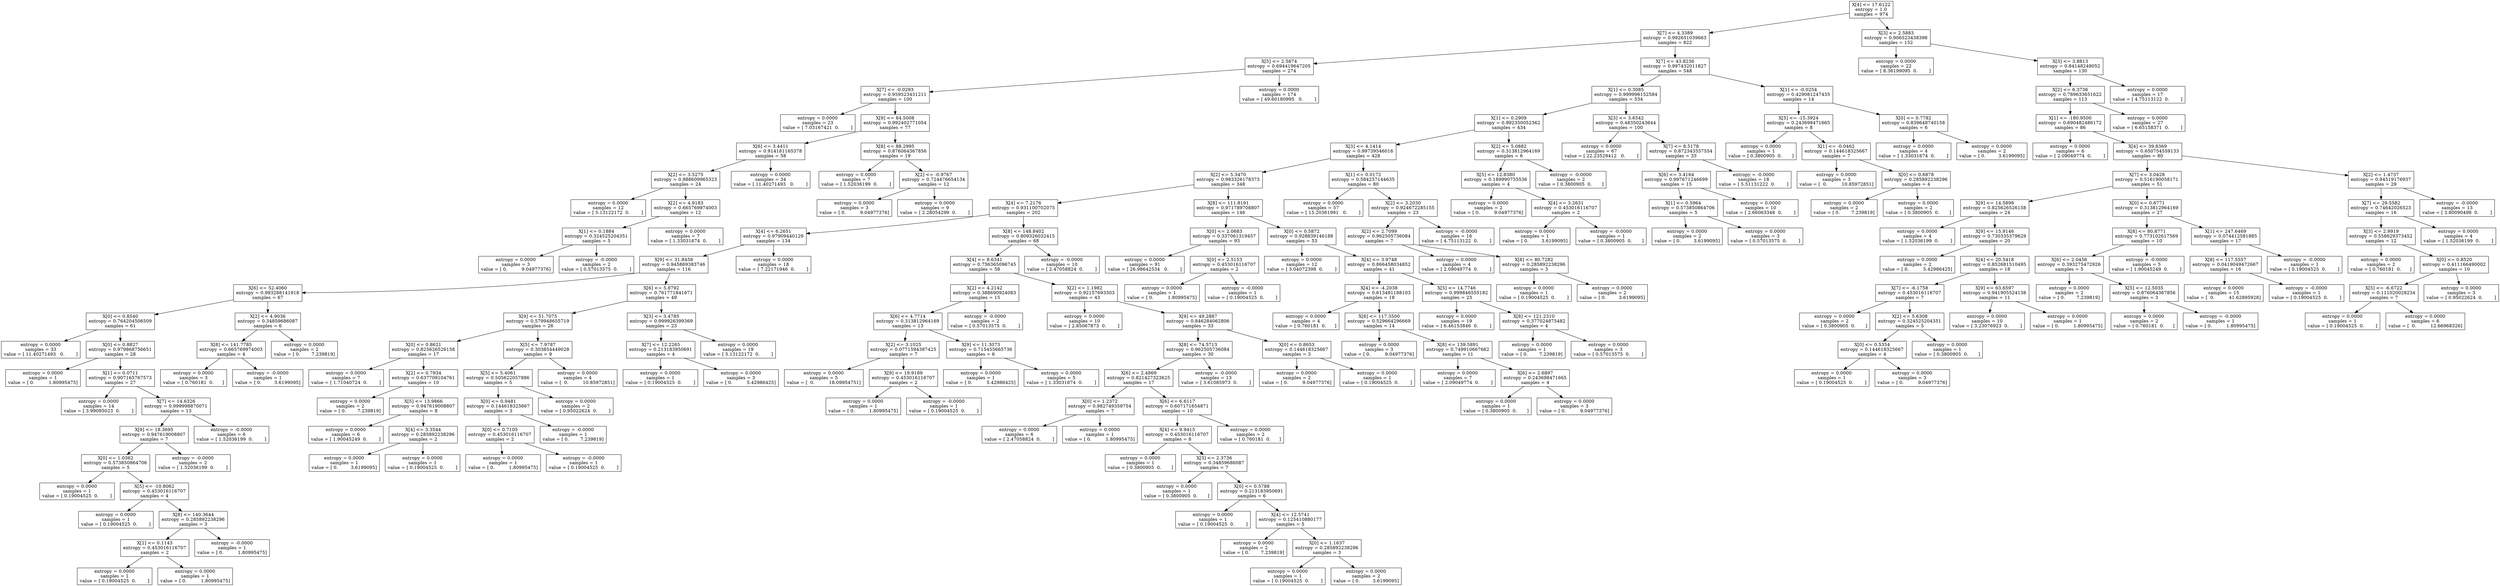 digraph Tree {
0 [label="X[4] <= 17.6122\nentropy = 1.0\nsamples = 974", shape="box"] ;
1 [label="X[7] <= 4.3389\nentropy = 0.992651039663\nsamples = 822", shape="box"] ;
0 -> 1 ;
2 [label="X[5] <= 2.5874\nentropy = 0.694419647205\nsamples = 274", shape="box"] ;
1 -> 2 ;
3 [label="X[7] <= -0.0293\nentropy = 0.959523431211\nsamples = 100", shape="box"] ;
2 -> 3 ;
4 [label="entropy = 0.0000\nsamples = 23\nvalue = [ 7.03167421  0.        ]", shape="box"] ;
3 -> 4 ;
5 [label="X[9] <= 84.5008\nentropy = 0.992402771054\nsamples = 77", shape="box"] ;
3 -> 5 ;
6 [label="X[6] <= 3.4411\nentropy = 0.914181165378\nsamples = 58", shape="box"] ;
5 -> 6 ;
7 [label="X[2] <= 3.5275\nentropy = 0.988609965323\nsamples = 24", shape="box"] ;
6 -> 7 ;
8 [label="entropy = 0.0000\nsamples = 12\nvalue = [ 5.13122172  0.        ]", shape="box"] ;
7 -> 8 ;
9 [label="X[2] <= 4.9183\nentropy = 0.665769974003\nsamples = 12", shape="box"] ;
7 -> 9 ;
10 [label="X[1] <= 0.1884\nentropy = 0.324525204351\nsamples = 5", shape="box"] ;
9 -> 10 ;
11 [label="entropy = 0.0000\nsamples = 3\nvalue = [ 0.          9.04977376]", shape="box"] ;
10 -> 11 ;
12 [label="entropy = -0.0000\nsamples = 2\nvalue = [ 0.57013575  0.        ]", shape="box"] ;
10 -> 12 ;
13 [label="entropy = 0.0000\nsamples = 7\nvalue = [ 1.33031674  0.        ]", shape="box"] ;
9 -> 13 ;
14 [label="entropy = 0.0000\nsamples = 34\nvalue = [ 11.40271493   0.        ]", shape="box"] ;
6 -> 14 ;
15 [label="X[8] <= 88.2995\nentropy = 0.876064367856\nsamples = 19", shape="box"] ;
5 -> 15 ;
16 [label="entropy = 0.0000\nsamples = 7\nvalue = [ 1.52036199  0.        ]", shape="box"] ;
15 -> 16 ;
17 [label="X[2] <= -0.9767\nentropy = 0.724476654134\nsamples = 12", shape="box"] ;
15 -> 17 ;
18 [label="entropy = 0.0000\nsamples = 3\nvalue = [ 0.          9.04977376]", shape="box"] ;
17 -> 18 ;
19 [label="entropy = 0.0000\nsamples = 9\nvalue = [ 2.28054299  0.        ]", shape="box"] ;
17 -> 19 ;
20 [label="entropy = 0.0000\nsamples = 174\nvalue = [ 49.60180995   0.        ]", shape="box"] ;
2 -> 20 ;
21 [label="X[7] <= 43.8236\nentropy = 0.997432011827\nsamples = 548", shape="box"] ;
1 -> 21 ;
22 [label="X[1] <= 0.3085\nentropy = 0.999996152584\nsamples = 534", shape="box"] ;
21 -> 22 ;
23 [label="X[1] <= 0.2909\nentropy = 0.992350052362\nsamples = 434", shape="box"] ;
22 -> 23 ;
24 [label="X[3] <= 4.1414\nentropy = 0.99739546016\nsamples = 428", shape="box"] ;
23 -> 24 ;
25 [label="X[2] <= 5.3470\nentropy = 0.983326178373\nsamples = 348", shape="box"] ;
24 -> 25 ;
26 [label="X[4] <= 7.2176\nentropy = 0.931100702075\nsamples = 202", shape="box"] ;
25 -> 26 ;
27 [label="X[4] <= 6.2651\nentropy = 0.97909440129\nsamples = 134", shape="box"] ;
26 -> 27 ;
28 [label="X[9] <= 31.8458\nentropy = 0.945869383746\nsamples = 116", shape="box"] ;
27 -> 28 ;
29 [label="X[6] <= 52.4060\nentropy = 0.993288141918\nsamples = 67", shape="box"] ;
28 -> 29 ;
30 [label="X[0] <= 0.8540\nentropy = 0.764204506509\nsamples = 61", shape="box"] ;
29 -> 30 ;
31 [label="entropy = 0.0000\nsamples = 33\nvalue = [ 11.40271493   0.        ]", shape="box"] ;
30 -> 31 ;
32 [label="X[0] <= 0.8827\nentropy = 0.979868756651\nsamples = 28", shape="box"] ;
30 -> 32 ;
33 [label="entropy = 0.0000\nsamples = 1\nvalue = [ 0.          1.80995475]", shape="box"] ;
32 -> 33 ;
34 [label="X[1] <= 0.0711\nentropy = 0.907165767573\nsamples = 27", shape="box"] ;
32 -> 34 ;
35 [label="entropy = 0.0000\nsamples = 14\nvalue = [ 3.99095023  0.        ]", shape="box"] ;
34 -> 35 ;
36 [label="X[7] <= 14.6326\nentropy = 0.999998870071\nsamples = 13", shape="box"] ;
34 -> 36 ;
37 [label="X[9] <= 18.3695\nentropy = 0.947619008807\nsamples = 7", shape="box"] ;
36 -> 37 ;
38 [label="X[0] <= 1.0362\nentropy = 0.573850864706\nsamples = 5", shape="box"] ;
37 -> 38 ;
39 [label="entropy = 0.0000\nsamples = 1\nvalue = [ 0.19004525  0.        ]", shape="box"] ;
38 -> 39 ;
40 [label="X[5] <= -10.8062\nentropy = 0.453016116707\nsamples = 4", shape="box"] ;
38 -> 40 ;
41 [label="entropy = 0.0000\nsamples = 1\nvalue = [ 0.19004525  0.        ]", shape="box"] ;
40 -> 41 ;
42 [label="X[8] <= 140.3644\nentropy = 0.285892238296\nsamples = 3", shape="box"] ;
40 -> 42 ;
43 [label="X[1] <= 0.1143\nentropy = 0.453016116707\nsamples = 2", shape="box"] ;
42 -> 43 ;
44 [label="entropy = 0.0000\nsamples = 1\nvalue = [ 0.19004525  0.        ]", shape="box"] ;
43 -> 44 ;
45 [label="entropy = 0.0000\nsamples = 1\nvalue = [ 0.          1.80995475]", shape="box"] ;
43 -> 45 ;
46 [label="entropy = -0.0000\nsamples = 1\nvalue = [ 0.          1.80995475]", shape="box"] ;
42 -> 46 ;
47 [label="entropy = -0.0000\nsamples = 2\nvalue = [ 1.52036199  0.        ]", shape="box"] ;
37 -> 47 ;
48 [label="entropy = -0.0000\nsamples = 6\nvalue = [ 1.52036199  0.        ]", shape="box"] ;
36 -> 48 ;
49 [label="X[2] <= 4.9036\nentropy = 0.34859686087\nsamples = 6", shape="box"] ;
29 -> 49 ;
50 [label="X[8] <= 141.7785\nentropy = 0.665769974003\nsamples = 4", shape="box"] ;
49 -> 50 ;
51 [label="entropy = 0.0000\nsamples = 3\nvalue = [ 0.760181  0.      ]", shape="box"] ;
50 -> 51 ;
52 [label="entropy = -0.0000\nsamples = 1\nvalue = [ 0.         3.6199095]", shape="box"] ;
50 -> 52 ;
53 [label="entropy = 0.0000\nsamples = 2\nvalue = [ 0.        7.239819]", shape="box"] ;
49 -> 53 ;
54 [label="X[6] <= 5.8792\nentropy = 0.761771841671\nsamples = 49", shape="box"] ;
28 -> 54 ;
55 [label="X[9] <= 51.7075\nentropy = 0.579948655719\nsamples = 26", shape="box"] ;
54 -> 55 ;
56 [label="X[0] <= 0.8621\nentropy = 0.825626526158\nsamples = 17", shape="box"] ;
55 -> 56 ;
57 [label="entropy = 0.0000\nsamples = 7\nvalue = [ 1.71040724  0.        ]", shape="box"] ;
56 -> 57 ;
58 [label="X[2] <= 0.7934\nentropy = 0.637709104761\nsamples = 10", shape="box"] ;
56 -> 58 ;
59 [label="entropy = 0.0000\nsamples = 2\nvalue = [ 0.        7.239819]", shape="box"] ;
58 -> 59 ;
60 [label="X[5] <= 13.9866\nentropy = 0.947619008807\nsamples = 8", shape="box"] ;
58 -> 60 ;
61 [label="entropy = 0.0000\nsamples = 6\nvalue = [ 1.90045249  0.        ]", shape="box"] ;
60 -> 61 ;
62 [label="X[4] <= 3.3544\nentropy = 0.285892238296\nsamples = 2", shape="box"] ;
60 -> 62 ;
63 [label="entropy = 0.0000\nsamples = 1\nvalue = [ 0.         3.6199095]", shape="box"] ;
62 -> 63 ;
64 [label="entropy = 0.0000\nsamples = 1\nvalue = [ 0.19004525  0.        ]", shape="box"] ;
62 -> 64 ;
65 [label="X[5] <= 7.9787\nentropy = 0.303854449028\nsamples = 9", shape="box"] ;
55 -> 65 ;
66 [label="X[5] <= 5.4061\nentropy = 0.505622057886\nsamples = 5", shape="box"] ;
65 -> 66 ;
67 [label="X[0] <= 0.9481\nentropy = 0.144618325667\nsamples = 3", shape="box"] ;
66 -> 67 ;
68 [label="X[0] <= 0.7105\nentropy = 0.453016116707\nsamples = 2", shape="box"] ;
67 -> 68 ;
69 [label="entropy = 0.0000\nsamples = 1\nvalue = [ 0.          1.80995475]", shape="box"] ;
68 -> 69 ;
70 [label="entropy = -0.0000\nsamples = 1\nvalue = [ 0.19004525  0.        ]", shape="box"] ;
68 -> 70 ;
71 [label="entropy = -0.0000\nsamples = 1\nvalue = [ 0.        7.239819]", shape="box"] ;
67 -> 71 ;
72 [label="entropy = 0.0000\nsamples = 2\nvalue = [ 0.95022624  0.        ]", shape="box"] ;
66 -> 72 ;
73 [label="entropy = 0.0000\nsamples = 4\nvalue = [  0.          10.85972851]", shape="box"] ;
65 -> 73 ;
74 [label="X[3] <= 3.4785\nentropy = 0.999926399369\nsamples = 23", shape="box"] ;
54 -> 74 ;
75 [label="X[7] <= 12.2265\nentropy = 0.213183950691\nsamples = 4", shape="box"] ;
74 -> 75 ;
76 [label="entropy = 0.0000\nsamples = 1\nvalue = [ 0.19004525  0.        ]", shape="box"] ;
75 -> 76 ;
77 [label="entropy = 0.0000\nsamples = 3\nvalue = [ 0.          5.42986425]", shape="box"] ;
75 -> 77 ;
78 [label="entropy = 0.0000\nsamples = 19\nvalue = [ 5.13122172  0.        ]", shape="box"] ;
74 -> 78 ;
79 [label="entropy = 0.0000\nsamples = 18\nvalue = [ 7.22171946  0.        ]", shape="box"] ;
27 -> 79 ;
80 [label="X[8] <= 148.8402\nentropy = 0.809326032415\nsamples = 68", shape="box"] ;
26 -> 80 ;
81 [label="X[4] <= 8.6341\nentropy = 0.756365096745\nsamples = 58", shape="box"] ;
80 -> 81 ;
82 [label="X[2] <= 4.2142\nentropy = 0.388690924083\nsamples = 15", shape="box"] ;
81 -> 82 ;
83 [label="X[6] <= 4.7714\nentropy = 0.313812964169\nsamples = 13", shape="box"] ;
82 -> 83 ;
84 [label="X[2] <= 3.1025\nentropy = 0.0771594387425\nsamples = 7", shape="box"] ;
83 -> 84 ;
85 [label="entropy = 0.0000\nsamples = 5\nvalue = [  0.          18.09954751]", shape="box"] ;
84 -> 85 ;
86 [label="X[9] <= 19.9189\nentropy = 0.453016116707\nsamples = 2", shape="box"] ;
84 -> 86 ;
87 [label="entropy = 0.0000\nsamples = 1\nvalue = [ 0.          1.80995475]", shape="box"] ;
86 -> 87 ;
88 [label="entropy = -0.0000\nsamples = 1\nvalue = [ 0.19004525  0.        ]", shape="box"] ;
86 -> 88 ;
89 [label="X[9] <= 11.3073\nentropy = 0.715455665736\nsamples = 6", shape="box"] ;
83 -> 89 ;
90 [label="entropy = 0.0000\nsamples = 1\nvalue = [ 0.          5.42986425]", shape="box"] ;
89 -> 90 ;
91 [label="entropy = 0.0000\nsamples = 5\nvalue = [ 1.33031674  0.        ]", shape="box"] ;
89 -> 91 ;
92 [label="entropy = -0.0000\nsamples = 2\nvalue = [ 0.57013575  0.        ]", shape="box"] ;
82 -> 92 ;
93 [label="X[2] <= 1.1982\nentropy = 0.92157693303\nsamples = 43", shape="box"] ;
81 -> 93 ;
94 [label="entropy = 0.0000\nsamples = 10\nvalue = [ 2.85067873  0.        ]", shape="box"] ;
93 -> 94 ;
95 [label="X[9] <= 49.2887\nentropy = 0.846284062806\nsamples = 33", shape="box"] ;
93 -> 95 ;
96 [label="X[8] <= 74.5713\nentropy = 0.962505736084\nsamples = 30", shape="box"] ;
95 -> 96 ;
97 [label="X[6] <= 2.4869\nentropy = 0.821427323625\nsamples = 17", shape="box"] ;
96 -> 97 ;
98 [label="X[0] <= 1.2372\nentropy = 0.982749359754\nsamples = 7", shape="box"] ;
97 -> 98 ;
99 [label="entropy = 0.0000\nsamples = 6\nvalue = [ 2.47058824  0.        ]", shape="box"] ;
98 -> 99 ;
100 [label="entropy = 0.0000\nsamples = 1\nvalue = [ 0.          1.80995475]", shape="box"] ;
98 -> 100 ;
101 [label="X[6] <= 6.6117\nentropy = 0.607171654871\nsamples = 10", shape="box"] ;
97 -> 101 ;
102 [label="X[4] <= 9.9415\nentropy = 0.453016116707\nsamples = 8", shape="box"] ;
101 -> 102 ;
103 [label="entropy = 0.0000\nsamples = 1\nvalue = [ 0.3800905  0.       ]", shape="box"] ;
102 -> 103 ;
104 [label="X[3] <= 2.3736\nentropy = 0.34859686087\nsamples = 7", shape="box"] ;
102 -> 104 ;
105 [label="entropy = 0.0000\nsamples = 1\nvalue = [ 0.3800905  0.       ]", shape="box"] ;
104 -> 105 ;
106 [label="X[0] <= 0.5788\nentropy = 0.213183950691\nsamples = 6", shape="box"] ;
104 -> 106 ;
107 [label="entropy = 0.0000\nsamples = 1\nvalue = [ 0.19004525  0.        ]", shape="box"] ;
106 -> 107 ;
108 [label="X[4] <= 12.5741\nentropy = 0.125410880177\nsamples = 5", shape="box"] ;
106 -> 108 ;
109 [label="entropy = 0.0000\nsamples = 2\nvalue = [ 0.        7.239819]", shape="box"] ;
108 -> 109 ;
110 [label="X[0] <= 1.1637\nentropy = 0.285892238296\nsamples = 3", shape="box"] ;
108 -> 110 ;
111 [label="entropy = 0.0000\nsamples = 1\nvalue = [ 0.19004525  0.        ]", shape="box"] ;
110 -> 111 ;
112 [label="entropy = 0.0000\nsamples = 2\nvalue = [ 0.         3.6199095]", shape="box"] ;
110 -> 112 ;
113 [label="entropy = 0.0000\nsamples = 2\nvalue = [ 0.760181  0.      ]", shape="box"] ;
101 -> 113 ;
114 [label="entropy = -0.0000\nsamples = 13\nvalue = [ 3.61085973  0.        ]", shape="box"] ;
96 -> 114 ;
115 [label="X[0] <= 0.8653\nentropy = 0.144618325667\nsamples = 3", shape="box"] ;
95 -> 115 ;
116 [label="entropy = 0.0000\nsamples = 2\nvalue = [ 0.          9.04977376]", shape="box"] ;
115 -> 116 ;
117 [label="entropy = 0.0000\nsamples = 1\nvalue = [ 0.19004525  0.        ]", shape="box"] ;
115 -> 117 ;
118 [label="entropy = -0.0000\nsamples = 10\nvalue = [ 2.47058824  0.        ]", shape="box"] ;
80 -> 118 ;
119 [label="X[8] <= 111.8191\nentropy = 0.971789708807\nsamples = 146", shape="box"] ;
25 -> 119 ;
120 [label="X[0] <= 2.0683\nentropy = 0.337061319457\nsamples = 93", shape="box"] ;
119 -> 120 ;
121 [label="entropy = 0.0000\nsamples = 91\nvalue = [ 26.98642534   0.        ]", shape="box"] ;
120 -> 121 ;
122 [label="X[0] <= 2.5153\nentropy = 0.453016116707\nsamples = 2", shape="box"] ;
120 -> 122 ;
123 [label="entropy = 0.0000\nsamples = 1\nvalue = [ 0.          1.80995475]", shape="box"] ;
122 -> 123 ;
124 [label="entropy = -0.0000\nsamples = 1\nvalue = [ 0.19004525  0.        ]", shape="box"] ;
122 -> 124 ;
125 [label="X[0] <= 0.5872\nentropy = 0.928839146188\nsamples = 53", shape="box"] ;
119 -> 125 ;
126 [label="entropy = 0.0000\nsamples = 12\nvalue = [ 3.04072398  0.        ]", shape="box"] ;
125 -> 126 ;
127 [label="X[4] <= 3.9748\nentropy = 0.866458034852\nsamples = 41", shape="box"] ;
125 -> 127 ;
128 [label="X[4] <= -4.2038\nentropy = 0.613491188103\nsamples = 18", shape="box"] ;
127 -> 128 ;
129 [label="entropy = 0.0000\nsamples = 4\nvalue = [ 0.760181  0.      ]", shape="box"] ;
128 -> 129 ;
130 [label="X[8] <= 117.3500\nentropy = 0.529664296669\nsamples = 14", shape="box"] ;
128 -> 130 ;
131 [label="entropy = 0.0000\nsamples = 3\nvalue = [ 0.          9.04977376]", shape="box"] ;
130 -> 131 ;
132 [label="X[8] <= 139.5891\nentropy = 0.749910667662\nsamples = 11", shape="box"] ;
130 -> 132 ;
133 [label="entropy = 0.0000\nsamples = 7\nvalue = [ 2.09049774  0.        ]", shape="box"] ;
132 -> 133 ;
134 [label="X[6] <= 2.6897\nentropy = 0.243698471665\nsamples = 4", shape="box"] ;
132 -> 134 ;
135 [label="entropy = 0.0000\nsamples = 1\nvalue = [ 0.3800905  0.       ]", shape="box"] ;
134 -> 135 ;
136 [label="entropy = 0.0000\nsamples = 3\nvalue = [ 0.          9.04977376]", shape="box"] ;
134 -> 136 ;
137 [label="X[5] <= 14.7746\nentropy = 0.999846555182\nsamples = 23", shape="box"] ;
127 -> 137 ;
138 [label="entropy = 0.0000\nsamples = 19\nvalue = [ 6.46153846  0.        ]", shape="box"] ;
137 -> 138 ;
139 [label="X[8] <= 121.2310\nentropy = 0.377024875482\nsamples = 4", shape="box"] ;
137 -> 139 ;
140 [label="entropy = 0.0000\nsamples = 1\nvalue = [ 0.        7.239819]", shape="box"] ;
139 -> 140 ;
141 [label="entropy = 0.0000\nsamples = 3\nvalue = [ 0.57013575  0.        ]", shape="box"] ;
139 -> 141 ;
142 [label="X[1] <= 0.0172\nentropy = 0.584257144635\nsamples = 80", shape="box"] ;
24 -> 142 ;
143 [label="entropy = 0.0000\nsamples = 57\nvalue = [ 15.20361991   0.        ]", shape="box"] ;
142 -> 143 ;
144 [label="X[2] <= 3.2030\nentropy = 0.924672285155\nsamples = 23", shape="box"] ;
142 -> 144 ;
145 [label="X[2] <= 2.7099\nentropy = 0.962505736084\nsamples = 7", shape="box"] ;
144 -> 145 ;
146 [label="entropy = 0.0000\nsamples = 4\nvalue = [ 2.09049774  0.        ]", shape="box"] ;
145 -> 146 ;
147 [label="X[8] <= 80.7282\nentropy = 0.285892238296\nsamples = 3", shape="box"] ;
145 -> 147 ;
148 [label="entropy = 0.0000\nsamples = 1\nvalue = [ 0.19004525  0.        ]", shape="box"] ;
147 -> 148 ;
149 [label="entropy = 0.0000\nsamples = 2\nvalue = [ 0.         3.6199095]", shape="box"] ;
147 -> 149 ;
150 [label="entropy = -0.0000\nsamples = 16\nvalue = [ 4.75113122  0.        ]", shape="box"] ;
144 -> 150 ;
151 [label="X[2] <= 5.0882\nentropy = 0.313812964169\nsamples = 6", shape="box"] ;
23 -> 151 ;
152 [label="X[5] <= 12.8380\nentropy = 0.189990755536\nsamples = 4", shape="box"] ;
151 -> 152 ;
153 [label="entropy = 0.0000\nsamples = 2\nvalue = [ 0.          9.04977376]", shape="box"] ;
152 -> 153 ;
154 [label="X[4] <= 3.2631\nentropy = 0.453016116707\nsamples = 2", shape="box"] ;
152 -> 154 ;
155 [label="entropy = 0.0000\nsamples = 1\nvalue = [ 0.         3.6199095]", shape="box"] ;
154 -> 155 ;
156 [label="entropy = -0.0000\nsamples = 1\nvalue = [ 0.3800905  0.       ]", shape="box"] ;
154 -> 156 ;
157 [label="entropy = -0.0000\nsamples = 2\nvalue = [ 0.3800905  0.       ]", shape="box"] ;
151 -> 157 ;
158 [label="X[3] <= 3.6542\nentropy = 0.48350243644\nsamples = 100", shape="box"] ;
22 -> 158 ;
159 [label="entropy = 0.0000\nsamples = 67\nvalue = [ 22.23529412   0.        ]", shape="box"] ;
158 -> 159 ;
160 [label="X[7] <= 8.5178\nentropy = 0.872343557554\nsamples = 33", shape="box"] ;
158 -> 160 ;
161 [label="X[6] <= 3.4164\nentropy = 0.997671246699\nsamples = 15", shape="box"] ;
160 -> 161 ;
162 [label="X[1] <= 0.5964\nentropy = 0.573850864706\nsamples = 5", shape="box"] ;
161 -> 162 ;
163 [label="entropy = 0.0000\nsamples = 2\nvalue = [ 0.         3.6199095]", shape="box"] ;
162 -> 163 ;
164 [label="entropy = 0.0000\nsamples = 3\nvalue = [ 0.57013575  0.        ]", shape="box"] ;
162 -> 164 ;
165 [label="entropy = 0.0000\nsamples = 10\nvalue = [ 2.66063348  0.        ]", shape="box"] ;
161 -> 165 ;
166 [label="entropy = -0.0000\nsamples = 18\nvalue = [ 5.51131222  0.        ]", shape="box"] ;
160 -> 166 ;
167 [label="X[1] <= -0.0254\nentropy = 0.429081247435\nsamples = 14", shape="box"] ;
21 -> 167 ;
168 [label="X[5] <= -15.3924\nentropy = 0.243698471665\nsamples = 8", shape="box"] ;
167 -> 168 ;
169 [label="entropy = 0.0000\nsamples = 1\nvalue = [ 0.3800905  0.       ]", shape="box"] ;
168 -> 169 ;
170 [label="X[1] <= -0.0462\nentropy = 0.144618325667\nsamples = 7", shape="box"] ;
168 -> 170 ;
171 [label="entropy = 0.0000\nsamples = 3\nvalue = [  0.          10.85972851]", shape="box"] ;
170 -> 171 ;
172 [label="X[0] <= 0.6878\nentropy = 0.285892238296\nsamples = 4", shape="box"] ;
170 -> 172 ;
173 [label="entropy = 0.0000\nsamples = 2\nvalue = [ 0.        7.239819]", shape="box"] ;
172 -> 173 ;
174 [label="entropy = 0.0000\nsamples = 2\nvalue = [ 0.3800905  0.       ]", shape="box"] ;
172 -> 174 ;
175 [label="X[0] <= 0.7782\nentropy = 0.839648740158\nsamples = 6", shape="box"] ;
167 -> 175 ;
176 [label="entropy = 0.0000\nsamples = 4\nvalue = [ 1.33031674  0.        ]", shape="box"] ;
175 -> 176 ;
177 [label="entropy = 0.0000\nsamples = 2\nvalue = [ 0.         3.6199095]", shape="box"] ;
175 -> 177 ;
178 [label="X[3] <= 2.5883\nentropy = 0.906523438398\nsamples = 152", shape="box"] ;
0 -> 178 ;
179 [label="entropy = 0.0000\nsamples = 22\nvalue = [ 8.36199095  0.        ]", shape="box"] ;
178 -> 179 ;
180 [label="X[3] <= 3.8813\nentropy = 0.84148249052\nsamples = 130", shape="box"] ;
178 -> 180 ;
181 [label="X[2] <= 6.3736\nentropy = 0.789633651622\nsamples = 113", shape="box"] ;
180 -> 181 ;
182 [label="X[1] <= -180.9500\nentropy = 0.690482486172\nsamples = 86", shape="box"] ;
181 -> 182 ;
183 [label="entropy = 0.0000\nsamples = 6\nvalue = [ 2.09049774  0.        ]", shape="box"] ;
182 -> 183 ;
184 [label="X[4] <= 39.8369\nentropy = 0.650754559133\nsamples = 80", shape="box"] ;
182 -> 184 ;
185 [label="X[7] <= 3.0428\nentropy = 0.516190058171\nsamples = 51", shape="box"] ;
184 -> 185 ;
186 [label="X[9] <= 14.5898\nentropy = 0.825626526158\nsamples = 24", shape="box"] ;
185 -> 186 ;
187 [label="entropy = 0.0000\nsamples = 4\nvalue = [ 1.52036199  0.        ]", shape="box"] ;
186 -> 187 ;
188 [label="X[9] <= 15.9146\nentropy = 0.730335379629\nsamples = 20", shape="box"] ;
186 -> 188 ;
189 [label="entropy = 0.0000\nsamples = 2\nvalue = [ 0.          5.42986425]", shape="box"] ;
188 -> 189 ;
190 [label="X[4] <= 20.5418\nentropy = 0.852681510495\nsamples = 18", shape="box"] ;
188 -> 190 ;
191 [label="X[7] <= -6.1758\nentropy = 0.453016116707\nsamples = 7", shape="box"] ;
190 -> 191 ;
192 [label="entropy = 0.0000\nsamples = 2\nvalue = [ 0.3800905  0.       ]", shape="box"] ;
191 -> 192 ;
193 [label="X[2] <= 5.6308\nentropy = 0.324525204351\nsamples = 5", shape="box"] ;
191 -> 193 ;
194 [label="X[0] <= 0.5354\nentropy = 0.144618325667\nsamples = 4", shape="box"] ;
193 -> 194 ;
195 [label="entropy = 0.0000\nsamples = 1\nvalue = [ 0.19004525  0.        ]", shape="box"] ;
194 -> 195 ;
196 [label="entropy = 0.0000\nsamples = 3\nvalue = [ 0.          9.04977376]", shape="box"] ;
194 -> 196 ;
197 [label="entropy = 0.0000\nsamples = 1\nvalue = [ 0.3800905  0.       ]", shape="box"] ;
193 -> 197 ;
198 [label="X[9] <= 63.6597\nentropy = 0.941905524138\nsamples = 11", shape="box"] ;
190 -> 198 ;
199 [label="entropy = 0.0000\nsamples = 10\nvalue = [ 3.23076923  0.        ]", shape="box"] ;
198 -> 199 ;
200 [label="entropy = 0.0000\nsamples = 1\nvalue = [ 0.          1.80995475]", shape="box"] ;
198 -> 200 ;
201 [label="X[0] <= 0.6771\nentropy = 0.313812964169\nsamples = 27", shape="box"] ;
185 -> 201 ;
202 [label="X[8] <= 80.8771\nentropy = 0.773102617569\nsamples = 10", shape="box"] ;
201 -> 202 ;
203 [label="X[6] <= 2.0456\nentropy = 0.393275472926\nsamples = 5", shape="box"] ;
202 -> 203 ;
204 [label="entropy = 0.0000\nsamples = 2\nvalue = [ 0.        7.239819]", shape="box"] ;
203 -> 204 ;
205 [label="X[5] <= 12.5035\nentropy = 0.876064367856\nsamples = 3", shape="box"] ;
203 -> 205 ;
206 [label="entropy = 0.0000\nsamples = 2\nvalue = [ 0.760181  0.      ]", shape="box"] ;
205 -> 206 ;
207 [label="entropy = -0.0000\nsamples = 1\nvalue = [ 0.          1.80995475]", shape="box"] ;
205 -> 207 ;
208 [label="entropy = -0.0000\nsamples = 5\nvalue = [ 1.90045249  0.        ]", shape="box"] ;
202 -> 208 ;
209 [label="X[1] <= 247.6469\nentropy = 0.074412581885\nsamples = 17", shape="box"] ;
201 -> 209 ;
210 [label="X[8] <= 117.5557\nentropy = 0.0419049472667\nsamples = 16", shape="box"] ;
209 -> 210 ;
211 [label="entropy = 0.0000\nsamples = 15\nvalue = [  0.          41.62895928]", shape="box"] ;
210 -> 211 ;
212 [label="entropy = -0.0000\nsamples = 1\nvalue = [ 0.19004525  0.        ]", shape="box"] ;
210 -> 212 ;
213 [label="entropy = -0.0000\nsamples = 1\nvalue = [ 0.19004525  0.        ]", shape="box"] ;
209 -> 213 ;
214 [label="X[2] <= 1.4737\nentropy = 0.94519176937\nsamples = 29", shape="box"] ;
184 -> 214 ;
215 [label="X[7] <= 29.5582\nentropy = 0.74642026523\nsamples = 16", shape="box"] ;
214 -> 215 ;
216 [label="X[3] <= 2.9919\nentropy = 0.558629373452\nsamples = 12", shape="box"] ;
215 -> 216 ;
217 [label="entropy = 0.0000\nsamples = 2\nvalue = [ 0.760181  0.      ]", shape="box"] ;
216 -> 217 ;
218 [label="X[0] <= 0.8520\nentropy = 0.411166490002\nsamples = 10", shape="box"] ;
216 -> 218 ;
219 [label="X[5] <= -6.6722\nentropy = 0.111020028234\nsamples = 7", shape="box"] ;
218 -> 219 ;
220 [label="entropy = 0.0000\nsamples = 1\nvalue = [ 0.19004525  0.        ]", shape="box"] ;
219 -> 220 ;
221 [label="entropy = 0.0000\nsamples = 6\nvalue = [  0.          12.66968326]", shape="box"] ;
219 -> 221 ;
222 [label="entropy = 0.0000\nsamples = 3\nvalue = [ 0.95022624  0.        ]", shape="box"] ;
218 -> 222 ;
223 [label="entropy = 0.0000\nsamples = 4\nvalue = [ 1.52036199  0.        ]", shape="box"] ;
215 -> 223 ;
224 [label="entropy = -0.0000\nsamples = 13\nvalue = [ 3.80090498  0.        ]", shape="box"] ;
214 -> 224 ;
225 [label="entropy = 0.0000\nsamples = 27\nvalue = [ 6.65158371  0.        ]", shape="box"] ;
181 -> 225 ;
226 [label="entropy = 0.0000\nsamples = 17\nvalue = [ 4.75113122  0.        ]", shape="box"] ;
180 -> 226 ;
}